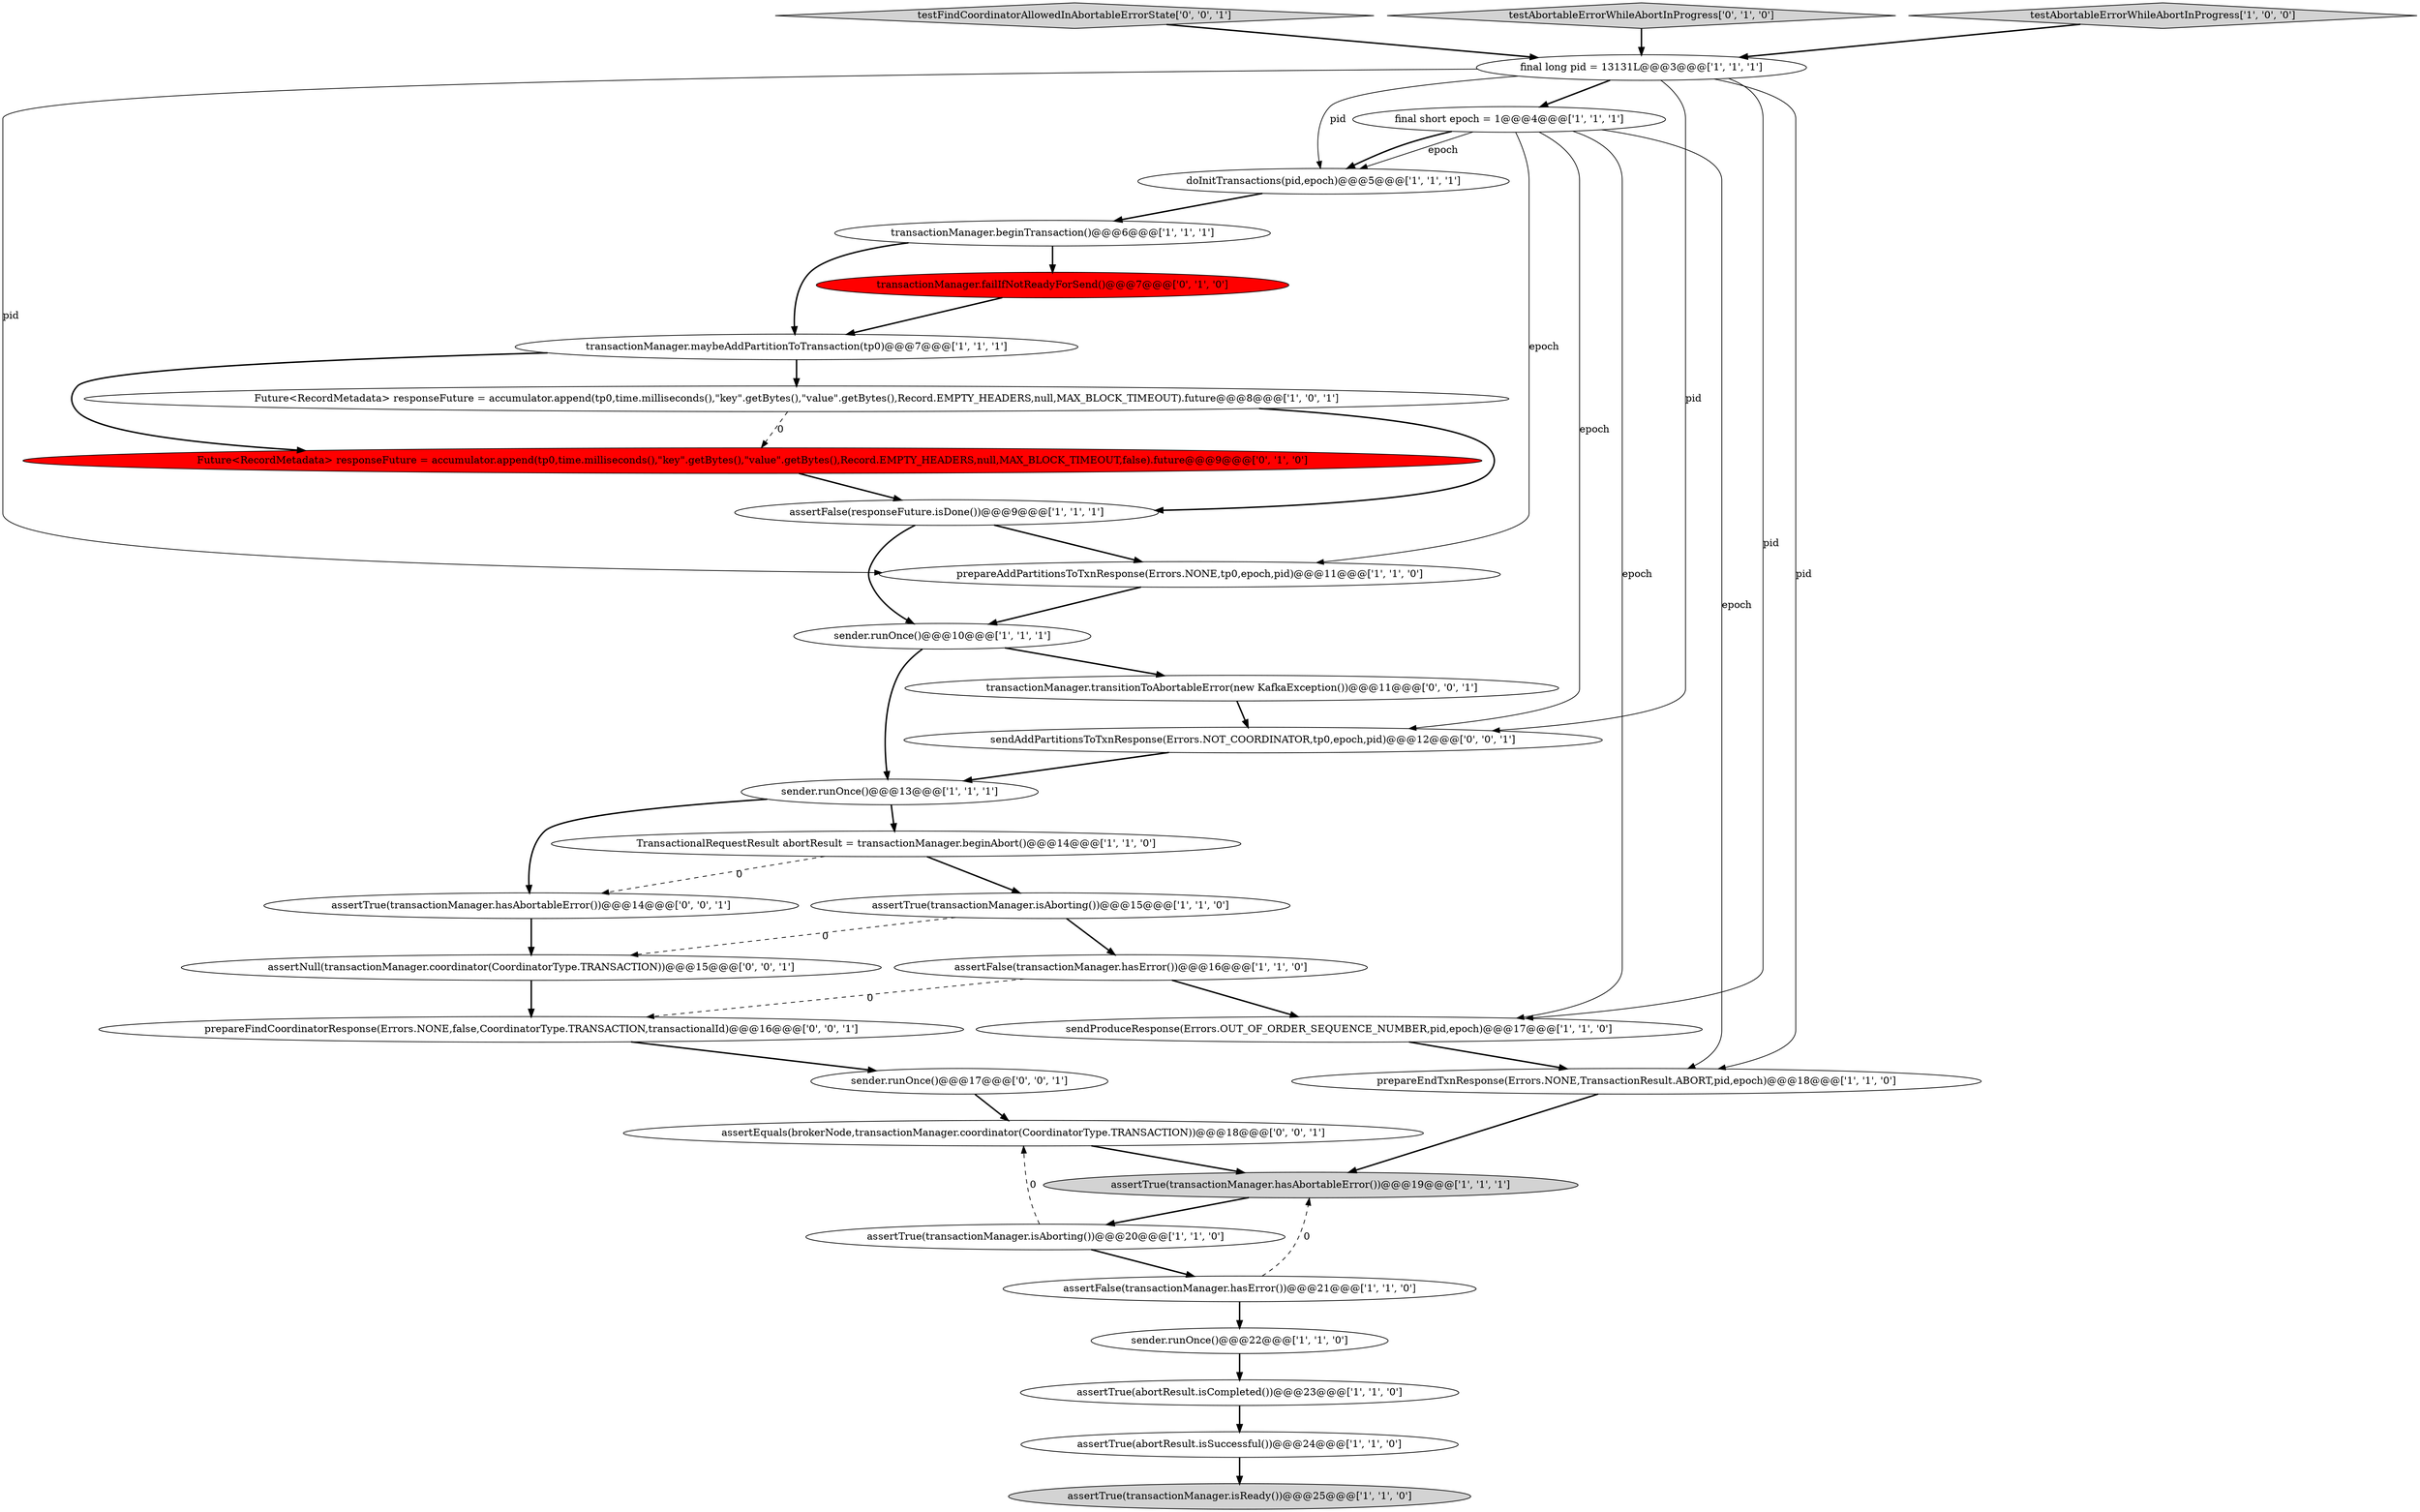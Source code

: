 digraph {
22 [style = filled, label = "TransactionalRequestResult abortResult = transactionManager.beginAbort()@@@14@@@['1', '1', '0']", fillcolor = white, shape = ellipse image = "AAA0AAABBB1BBB"];
26 [style = filled, label = "assertTrue(transactionManager.hasAbortableError())@@@14@@@['0', '0', '1']", fillcolor = white, shape = ellipse image = "AAA0AAABBB3BBB"];
32 [style = filled, label = "prepareFindCoordinatorResponse(Errors.NONE,false,CoordinatorType.TRANSACTION,transactionalId)@@@16@@@['0', '0', '1']", fillcolor = white, shape = ellipse image = "AAA0AAABBB3BBB"];
17 [style = filled, label = "assertTrue(transactionManager.isAborting())@@@20@@@['1', '1', '0']", fillcolor = white, shape = ellipse image = "AAA0AAABBB1BBB"];
33 [style = filled, label = "sender.runOnce()@@@17@@@['0', '0', '1']", fillcolor = white, shape = ellipse image = "AAA0AAABBB3BBB"];
4 [style = filled, label = "prepareAddPartitionsToTxnResponse(Errors.NONE,tp0,epoch,pid)@@@11@@@['1', '1', '0']", fillcolor = white, shape = ellipse image = "AAA0AAABBB1BBB"];
12 [style = filled, label = "sender.runOnce()@@@10@@@['1', '1', '1']", fillcolor = white, shape = ellipse image = "AAA0AAABBB1BBB"];
21 [style = filled, label = "final long pid = 13131L@@@3@@@['1', '1', '1']", fillcolor = white, shape = ellipse image = "AAA0AAABBB1BBB"];
5 [style = filled, label = "assertFalse(responseFuture.isDone())@@@9@@@['1', '1', '1']", fillcolor = white, shape = ellipse image = "AAA0AAABBB1BBB"];
23 [style = filled, label = "transactionManager.failIfNotReadyForSend()@@@7@@@['0', '1', '0']", fillcolor = red, shape = ellipse image = "AAA1AAABBB2BBB"];
16 [style = filled, label = "assertTrue(transactionManager.hasAbortableError())@@@19@@@['1', '1', '1']", fillcolor = lightgray, shape = ellipse image = "AAA0AAABBB1BBB"];
2 [style = filled, label = "sendProduceResponse(Errors.OUT_OF_ORDER_SEQUENCE_NUMBER,pid,epoch)@@@17@@@['1', '1', '0']", fillcolor = white, shape = ellipse image = "AAA0AAABBB1BBB"];
19 [style = filled, label = "final short epoch = 1@@@4@@@['1', '1', '1']", fillcolor = white, shape = ellipse image = "AAA0AAABBB1BBB"];
9 [style = filled, label = "assertTrue(abortResult.isSuccessful())@@@24@@@['1', '1', '0']", fillcolor = white, shape = ellipse image = "AAA0AAABBB1BBB"];
28 [style = filled, label = "testFindCoordinatorAllowedInAbortableErrorState['0', '0', '1']", fillcolor = lightgray, shape = diamond image = "AAA0AAABBB3BBB"];
27 [style = filled, label = "assertEquals(brokerNode,transactionManager.coordinator(CoordinatorType.TRANSACTION))@@@18@@@['0', '0', '1']", fillcolor = white, shape = ellipse image = "AAA0AAABBB3BBB"];
20 [style = filled, label = "assertFalse(transactionManager.hasError())@@@21@@@['1', '1', '0']", fillcolor = white, shape = ellipse image = "AAA0AAABBB1BBB"];
7 [style = filled, label = "doInitTransactions(pid,epoch)@@@5@@@['1', '1', '1']", fillcolor = white, shape = ellipse image = "AAA0AAABBB1BBB"];
15 [style = filled, label = "sender.runOnce()@@@22@@@['1', '1', '0']", fillcolor = white, shape = ellipse image = "AAA0AAABBB1BBB"];
30 [style = filled, label = "assertNull(transactionManager.coordinator(CoordinatorType.TRANSACTION))@@@15@@@['0', '0', '1']", fillcolor = white, shape = ellipse image = "AAA0AAABBB3BBB"];
8 [style = filled, label = "prepareEndTxnResponse(Errors.NONE,TransactionResult.ABORT,pid,epoch)@@@18@@@['1', '1', '0']", fillcolor = white, shape = ellipse image = "AAA0AAABBB1BBB"];
18 [style = filled, label = "Future<RecordMetadata> responseFuture = accumulator.append(tp0,time.milliseconds(),\"key\".getBytes(),\"value\".getBytes(),Record.EMPTY_HEADERS,null,MAX_BLOCK_TIMEOUT).future@@@8@@@['1', '0', '1']", fillcolor = white, shape = ellipse image = "AAA0AAABBB1BBB"];
25 [style = filled, label = "testAbortableErrorWhileAbortInProgress['0', '1', '0']", fillcolor = lightgray, shape = diamond image = "AAA0AAABBB2BBB"];
1 [style = filled, label = "transactionManager.maybeAddPartitionToTransaction(tp0)@@@7@@@['1', '1', '1']", fillcolor = white, shape = ellipse image = "AAA0AAABBB1BBB"];
13 [style = filled, label = "sender.runOnce()@@@13@@@['1', '1', '1']", fillcolor = white, shape = ellipse image = "AAA0AAABBB1BBB"];
0 [style = filled, label = "assertFalse(transactionManager.hasError())@@@16@@@['1', '1', '0']", fillcolor = white, shape = ellipse image = "AAA0AAABBB1BBB"];
29 [style = filled, label = "sendAddPartitionsToTxnResponse(Errors.NOT_COORDINATOR,tp0,epoch,pid)@@@12@@@['0', '0', '1']", fillcolor = white, shape = ellipse image = "AAA0AAABBB3BBB"];
3 [style = filled, label = "transactionManager.beginTransaction()@@@6@@@['1', '1', '1']", fillcolor = white, shape = ellipse image = "AAA0AAABBB1BBB"];
14 [style = filled, label = "assertTrue(transactionManager.isAborting())@@@15@@@['1', '1', '0']", fillcolor = white, shape = ellipse image = "AAA0AAABBB1BBB"];
10 [style = filled, label = "assertTrue(transactionManager.isReady())@@@25@@@['1', '1', '0']", fillcolor = lightgray, shape = ellipse image = "AAA0AAABBB1BBB"];
6 [style = filled, label = "assertTrue(abortResult.isCompleted())@@@23@@@['1', '1', '0']", fillcolor = white, shape = ellipse image = "AAA0AAABBB1BBB"];
31 [style = filled, label = "transactionManager.transitionToAbortableError(new KafkaException())@@@11@@@['0', '0', '1']", fillcolor = white, shape = ellipse image = "AAA0AAABBB3BBB"];
24 [style = filled, label = "Future<RecordMetadata> responseFuture = accumulator.append(tp0,time.milliseconds(),\"key\".getBytes(),\"value\".getBytes(),Record.EMPTY_HEADERS,null,MAX_BLOCK_TIMEOUT,false).future@@@9@@@['0', '1', '0']", fillcolor = red, shape = ellipse image = "AAA1AAABBB2BBB"];
11 [style = filled, label = "testAbortableErrorWhileAbortInProgress['1', '0', '0']", fillcolor = lightgray, shape = diamond image = "AAA0AAABBB1BBB"];
8->16 [style = bold, label=""];
21->7 [style = solid, label="pid"];
3->1 [style = bold, label=""];
21->19 [style = bold, label=""];
19->8 [style = solid, label="epoch"];
11->21 [style = bold, label=""];
0->2 [style = bold, label=""];
0->32 [style = dashed, label="0"];
31->29 [style = bold, label=""];
30->32 [style = bold, label=""];
1->18 [style = bold, label=""];
15->6 [style = bold, label=""];
16->17 [style = bold, label=""];
9->10 [style = bold, label=""];
27->16 [style = bold, label=""];
21->2 [style = solid, label="pid"];
17->27 [style = dashed, label="0"];
33->27 [style = bold, label=""];
32->33 [style = bold, label=""];
7->3 [style = bold, label=""];
21->29 [style = solid, label="pid"];
24->5 [style = bold, label=""];
21->8 [style = solid, label="pid"];
26->30 [style = bold, label=""];
19->29 [style = solid, label="epoch"];
12->13 [style = bold, label=""];
3->23 [style = bold, label=""];
21->4 [style = solid, label="pid"];
28->21 [style = bold, label=""];
20->16 [style = dashed, label="0"];
14->0 [style = bold, label=""];
5->12 [style = bold, label=""];
19->7 [style = solid, label="epoch"];
13->26 [style = bold, label=""];
1->24 [style = bold, label=""];
19->4 [style = solid, label="epoch"];
18->5 [style = bold, label=""];
14->30 [style = dashed, label="0"];
5->4 [style = bold, label=""];
23->1 [style = bold, label=""];
4->12 [style = bold, label=""];
19->2 [style = solid, label="epoch"];
13->22 [style = bold, label=""];
6->9 [style = bold, label=""];
22->14 [style = bold, label=""];
20->15 [style = bold, label=""];
19->7 [style = bold, label=""];
12->31 [style = bold, label=""];
25->21 [style = bold, label=""];
2->8 [style = bold, label=""];
18->24 [style = dashed, label="0"];
17->20 [style = bold, label=""];
22->26 [style = dashed, label="0"];
29->13 [style = bold, label=""];
}
